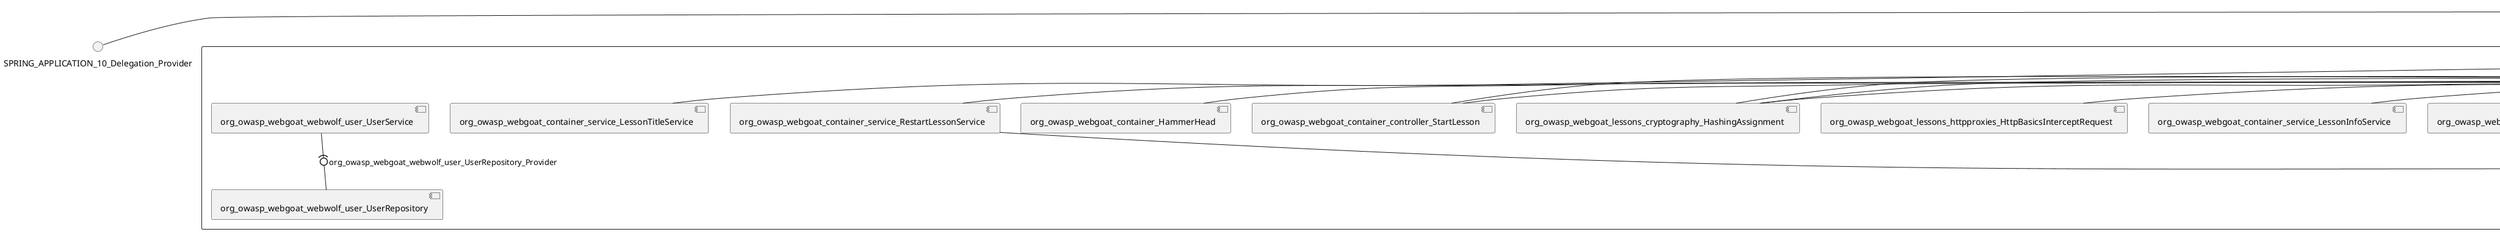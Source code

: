 @startuml
skinparam fixCircleLabelOverlapping true
skinparam componentStyle uml2
() SPRING_APPLICATION_10_Delegation_Provider
() SPRING_APPLICATION_11_Delegation_Provider
() SPRING_APPLICATION_12_Delegation_Provider
() SPRING_APPLICATION_13_Delegation_Provider
() SPRING_APPLICATION_14_Delegation_Provider
() SPRING_APPLICATION_15_Delegation_Provider
() SPRING_APPLICATION_16_Delegation_Provider
() SPRING_APPLICATION_2_Delegation_Provider
() SPRING_APPLICATION_3_Delegation_Provider
() SPRING_APPLICATION_4_Delegation_Provider
() SPRING_APPLICATION_5_Delegation_Provider
() SPRING_APPLICATION_6_Delegation_Provider
() SPRING_APPLICATION_7_Delegation_Provider
() SPRING_APPLICATION_8_Delegation_Provider
() SPRING_APPLICATION_9_Delegation_Provider
() SPRING_APPLICATION_BypassRestrictions_FieldRestrictions_POST_Delegation_Provider
() SPRING_APPLICATION_BypassRestrictions_frontendValidation_POST_Delegation_Provider
() SPRING_APPLICATION_ChromeDevTools_dummy_POST_Delegation_Provider
() SPRING_APPLICATION_ChromeDevTools_network_POST_Delegation_Provider
() SPRING_APPLICATION_CrossSiteScriptingStored_stored_xss_POST_Delegation_Provider
() SPRING_APPLICATION_CrossSiteScriptingStored_stored_xss_follow_up_POST_Delegation_Provider
() SPRING_APPLICATION_CrossSiteScripting_attack1_POST_Delegation_Provider
() SPRING_APPLICATION_CrossSiteScripting_attack3_POST_Delegation_Provider
() SPRING_APPLICATION_CrossSiteScripting_attack4_POST_Delegation_Provider
() SPRING_APPLICATION_CrossSiteScripting_attack5a_GET_Delegation_Provider
() SPRING_APPLICATION_CrossSiteScripting_attack6a_POST_Delegation_Provider
() SPRING_APPLICATION_CrossSiteScripting_dom_follow_up_POST_Delegation_Provider
() SPRING_APPLICATION_CrossSiteScripting_phone_home_xss_POST_Delegation_Provider
() SPRING_APPLICATION_CrossSiteScripting_quiz_GET_POST_Delegation_Provider
() SPRING_APPLICATION_Delegation_Provider
() SPRING_APPLICATION_GET_10_Delegation_Provider
() SPRING_APPLICATION_GET_11_Delegation_Provider
() SPRING_APPLICATION_GET_2_Delegation_Provider
() SPRING_APPLICATION_GET_3_Delegation_Provider
() SPRING_APPLICATION_GET_4_Delegation_Provider
() SPRING_APPLICATION_GET_5_Delegation_Provider
() SPRING_APPLICATION_GET_6_Delegation_Provider
() SPRING_APPLICATION_GET_7_Delegation_Provider
() SPRING_APPLICATION_GET_8_Delegation_Provider
() SPRING_APPLICATION_GET_9_Delegation_Provider
() SPRING_APPLICATION_GET_Delegation_Provider
() SPRING_APPLICATION_HtmlTampering_task_POST_Delegation_Provider
() SPRING_APPLICATION_HttpBasics_attack1_POST_Delegation_Provider
() SPRING_APPLICATION_HttpBasics_attack2_POST_Delegation_Provider
() SPRING_APPLICATION_IDOR_diff_attributes_POST_Delegation_Provider
() SPRING_APPLICATION_IDOR_login_POST_Delegation_Provider
() SPRING_APPLICATION_IDOR_profile_alt_path_POST_Delegation_Provider
() SPRING_APPLICATION_InsecureDeserialization_task_POST_Delegation_Provider
() SPRING_APPLICATION_InsecureLogin_Delegation_Provider
() SPRING_APPLICATION_JWT_decode_POST_Delegation_Provider
() SPRING_APPLICATION_JWT_jku_Delegation_Provider
() SPRING_APPLICATION_JWT_kid_Delegation_Provider
() SPRING_APPLICATION_JWT_quiz_GET_POST_Delegation_Provider
() SPRING_APPLICATION_JWT_refresh_Delegation_Provider
() SPRING_APPLICATION_JWT_secret_POST_Delegation_Provider
() SPRING_APPLICATION_JWT_votings_Delegation_Provider
() SPRING_APPLICATION_LogSpoofing_log_bleeding_POST_Delegation_Provider
() SPRING_APPLICATION_LogSpoofing_log_spoofing_POST_Delegation_Provider
() SPRING_APPLICATION_POST_10_Delegation_Provider
() SPRING_APPLICATION_POST_11_Delegation_Provider
() SPRING_APPLICATION_POST_12_Delegation_Provider
() SPRING_APPLICATION_POST_13_Delegation_Provider
() SPRING_APPLICATION_POST_14_Delegation_Provider
() SPRING_APPLICATION_POST_15_Delegation_Provider
() SPRING_APPLICATION_POST_16_Delegation_Provider
() SPRING_APPLICATION_POST_17_Delegation_Provider
() SPRING_APPLICATION_POST_18_Delegation_Provider
() SPRING_APPLICATION_POST_2_Delegation_Provider
() SPRING_APPLICATION_POST_3_Delegation_Provider
() SPRING_APPLICATION_POST_4_Delegation_Provider
() SPRING_APPLICATION_POST_5_Delegation_Provider
() SPRING_APPLICATION_POST_6_Delegation_Provider
() SPRING_APPLICATION_POST_7_Delegation_Provider
() SPRING_APPLICATION_POST_8_Delegation_Provider
() SPRING_APPLICATION_POST_9_Delegation_Provider
() SPRING_APPLICATION_POST_Delegation_Provider
() SPRING_APPLICATION_PUT_Delegation_Provider
() SPRING_APPLICATION_PasswordReset_ForgotPassword_create_password_reset_link_POST_Delegation_Provider
() SPRING_APPLICATION_PasswordReset_SecurityQuestions_POST_Delegation_Provider
() SPRING_APPLICATION_PasswordReset_reset_Delegation_Provider
() SPRING_APPLICATION_PasswordReset_simple_mail_reset_POST_Delegation_Provider
() SPRING_APPLICATION_PathTraversal_profile_picture_GET_Delegation_Provider
() SPRING_APPLICATION_PathTraversal_profile_picture_fix_GET_Delegation_Provider
() SPRING_APPLICATION_PathTraversal_profile_upload_POST_Delegation_Provider
() SPRING_APPLICATION_PathTraversal_profile_upload_fix_POST_Delegation_Provider
() SPRING_APPLICATION_PathTraversal_profile_upload_remove_user_input_POST_Delegation_Provider
() SPRING_APPLICATION_PathTraversal_random_POST_Delegation_Provider
() SPRING_APPLICATION_PathTraversal_random_picture_GET_Delegation_Provider
() SPRING_APPLICATION_PathTraversal_zip_slip_Delegation_Provider
() SPRING_APPLICATION_SSRF_task1_POST_Delegation_Provider
() SPRING_APPLICATION_SSRF_task2_POST_Delegation_Provider
() SPRING_APPLICATION_SecurePasswords_assignment_POST_Delegation_Provider
() SPRING_APPLICATION_SqlInjectionAdvanced_attack6a_POST_Delegation_Provider
() SPRING_APPLICATION_SqlInjectionAdvanced_attack6b_POST_Delegation_Provider
() SPRING_APPLICATION_SqlInjectionAdvanced_challenge_Login_POST_Delegation_Provider
() SPRING_APPLICATION_SqlInjectionAdvanced_challenge_PUT_Delegation_Provider
() SPRING_APPLICATION_SqlInjectionAdvanced_quiz_GET_POST_Delegation_Provider
() SPRING_APPLICATION_SqlInjectionMitigations_attack10a_POST_Delegation_Provider
() SPRING_APPLICATION_SqlInjectionMitigations_attack10b_POST_Delegation_Provider
() SPRING_APPLICATION_SqlInjectionMitigations_attack12a_POST_Delegation_Provider
() SPRING_APPLICATION_SqlInjectionMitigations_servers_GET_Delegation_Provider
() SPRING_APPLICATION_SqlInjection_assignment5a_POST_Delegation_Provider
() SPRING_APPLICATION_SqlInjection_assignment5b_POST_Delegation_Provider
() SPRING_APPLICATION_SqlInjection_attack10_POST_Delegation_Provider
() SPRING_APPLICATION_SqlInjection_attack2_POST_Delegation_Provider
() SPRING_APPLICATION_SqlInjection_attack3_POST_Delegation_Provider
() SPRING_APPLICATION_SqlInjection_attack4_POST_Delegation_Provider
() SPRING_APPLICATION_SqlInjection_attack5_POST_Delegation_Provider
() SPRING_APPLICATION_SqlInjection_attack8_POST_Delegation_Provider
() SPRING_APPLICATION_SqlInjection_attack9_POST_Delegation_Provider
() SPRING_APPLICATION_SqlOnlyInputValidationOnKeywords_attack_POST_Delegation_Provider
() SPRING_APPLICATION_SqlOnlyInputValidation_attack_POST_Delegation_Provider
() SPRING_APPLICATION_VulnerableComponents_attack1_POST_Delegation_Provider
() SPRING_APPLICATION_WebWolf_GET_Delegation_Provider
() SPRING_APPLICATION_WebWolf_landing_Delegation_Provider
() SPRING_APPLICATION_WebWolf_mail_Delegation_Provider
() SPRING_APPLICATION_challenge_1_POST_Delegation_Provider
() SPRING_APPLICATION_challenge_5_POST_Delegation_Provider
() SPRING_APPLICATION_challenge_7_Delegation_Provider
() SPRING_APPLICATION_challenge_8_Delegation_Provider
() SPRING_APPLICATION_challenge_logo_Delegation_Provider
() SPRING_APPLICATION_cia_quiz_GET_POST_Delegation_Provider
() SPRING_APPLICATION_clientSideFiltering_attack1_POST_Delegation_Provider
() SPRING_APPLICATION_clientSideFiltering_challenge_store_coupons_GET_Delegation_Provider
() SPRING_APPLICATION_clientSideFiltering_getItForFree_POST_Delegation_Provider
() SPRING_APPLICATION_clientSideFiltering_salaries_GET_Delegation_Provider
() SPRING_APPLICATION_crypto_encoding_basic_auth_POST_Delegation_Provider
() SPRING_APPLICATION_crypto_encoding_xor_POST_Delegation_Provider
() SPRING_APPLICATION_crypto_hashing_POST_Delegation_Provider
() SPRING_APPLICATION_crypto_secure_defaults_POST_Delegation_Provider
() SPRING_APPLICATION_crypto_signing_verify_POST_Delegation_Provider
() SPRING_APPLICATION_csrf_feedback_message_POST_Delegation_Provider
() SPRING_APPLICATION_csrf_review_POST_Delegation_Provider
() SPRING_APPLICATION_files_GET_Delegation_Provider
() SPRING_APPLICATION_fileupload_POST_Delegation_Provider
() SPRING_APPLICATION_jwt_Delegation_Provider
() SPRING_APPLICATION_landing_Delegation_Provider
() SPRING_APPLICATION_lesson_template_Delegation_Provider
() SPRING_APPLICATION_login_oauth_mvc_GET_Delegation_Provider
() SPRING_APPLICATION_mail_DELETE_GET_POST_Delegation_Provider
() SPRING_APPLICATION_register_mvc_POST_Delegation_Provider
() SPRING_APPLICATION_registration_GET_Delegation_Provider
() SPRING_APPLICATION_requests_GET_Delegation_Provider
() SPRING_APPLICATION_scoreboard_data_GET_Delegation_Provider
() SPRING_APPLICATION_server_directory_GET_Delegation_Provider
() SPRING_APPLICATION_service_debug_labels_mvc_Delegation_Provider
() SPRING_APPLICATION_service_lessonoverview_mvc_Delegation_Provider
() SPRING_APPLICATION_xxe_comments_GET_Delegation_Provider
rectangle System {
[org_owasp_webgoat_container_HammerHead] [[webgoat-webgoat.repository#_rW5S4ku_Ee-ZwcXTPj5GLw]]
[org_owasp_webgoat_container_WebWolfRedirect] [[webgoat-webgoat.repository#_rW5S4ku_Ee-ZwcXTPj5GLw]]
[org_owasp_webgoat_container_controller_StartLesson] [[webgoat-webgoat.repository#_rW5S4ku_Ee-ZwcXTPj5GLw]]
[org_owasp_webgoat_container_controller_Welcome] [[webgoat-webgoat.repository#_rW5S4ku_Ee-ZwcXTPj5GLw]]
[org_owasp_webgoat_container_i18n_PluginMessages_Provider] [[webgoat-webgoat.repository#_rW5S4ku_Ee-ZwcXTPj5GLw]]
[org_owasp_webgoat_container_report_ReportCardController] [[webgoat-webgoat.repository#_rW5S4ku_Ee-ZwcXTPj5GLw]]
[org_owasp_webgoat_container_service_EnvironmentService] [[webgoat-webgoat.repository#_rW5S4ku_Ee-ZwcXTPj5GLw]]
[org_owasp_webgoat_container_service_HintService] [[webgoat-webgoat.repository#_rW5S4ku_Ee-ZwcXTPj5GLw]]
[org_owasp_webgoat_container_service_LabelDebugService] [[webgoat-webgoat.repository#_rW5S4ku_Ee-ZwcXTPj5GLw]]
[org_owasp_webgoat_container_service_LabelService] [[webgoat-webgoat.repository#_rW5S4ku_Ee-ZwcXTPj5GLw]]
[org_owasp_webgoat_container_service_LessonInfoService] [[webgoat-webgoat.repository#_rW5S4ku_Ee-ZwcXTPj5GLw]]
[org_owasp_webgoat_container_service_LessonMenuService] [[webgoat-webgoat.repository#_rW5S4ku_Ee-ZwcXTPj5GLw]]
[org_owasp_webgoat_container_service_LessonProgressService] [[webgoat-webgoat.repository#_rW5S4ku_Ee-ZwcXTPj5GLw]]
[org_owasp_webgoat_container_service_LessonTitleService] [[webgoat-webgoat.repository#_rW5S4ku_Ee-ZwcXTPj5GLw]]
[org_owasp_webgoat_container_service_RestartLessonService] [[webgoat-webgoat.repository#_rW5S4ku_Ee-ZwcXTPj5GLw]]
[org_owasp_webgoat_container_service_SessionService] [[webgoat-webgoat.repository#_rW5S4ku_Ee-ZwcXTPj5GLw]]
[org_owasp_webgoat_container_session_UserSessionData_Provider] [[webgoat-webgoat.repository#_rW5S4ku_Ee-ZwcXTPj5GLw]]
[org_owasp_webgoat_container_session_WebSession_Provider] [[webgoat-webgoat.repository#_rW5S4ku_Ee-ZwcXTPj5GLw]]
[org_owasp_webgoat_container_users_RegistrationController] [[webgoat-webgoat.repository#_rW5S4ku_Ee-ZwcXTPj5GLw]]
[org_owasp_webgoat_container_users_Scoreboard] [[webgoat-webgoat.repository#_rW5S4ku_Ee-ZwcXTPj5GLw]]
[org_owasp_webgoat_container_users_UserProgressRepository] [[webgoat-webgoat.repository#_rW5S4ku_Ee-ZwcXTPj5GLw]]
[org_owasp_webgoat_container_users_UserRepository] [[webgoat-webgoat.repository#_rW5S4ku_Ee-ZwcXTPj5GLw]]
[org_owasp_webgoat_container_users_UserService] [[webgoat-webgoat.repository#_rW5S4ku_Ee-ZwcXTPj5GLw]]
[org_owasp_webgoat_lessons_authbypass_VerifyAccount] [[webgoat-webgoat.repository#_rW5S4ku_Ee-ZwcXTPj5GLw]]
[org_owasp_webgoat_lessons_bypassrestrictions_BypassRestrictionsFieldRestrictions] [[webgoat-webgoat.repository#_rW5S4ku_Ee-ZwcXTPj5GLw]]
[org_owasp_webgoat_lessons_bypassrestrictions_BypassRestrictionsFrontendValidation] [[webgoat-webgoat.repository#_rW5S4ku_Ee-ZwcXTPj5GLw]]
[org_owasp_webgoat_lessons_challenges_FlagController] [[webgoat-webgoat.repository#_rW5S4ku_Ee-ZwcXTPj5GLw]]
[org_owasp_webgoat_lessons_challenges_challenge1_Assignment1] [[webgoat-webgoat.repository#_rW5S4ku_Ee-ZwcXTPj5GLw]]
[org_owasp_webgoat_lessons_challenges_challenge1_ImageServlet] [[webgoat-webgoat.repository#_rW5S4ku_Ee-ZwcXTPj5GLw]]
[org_owasp_webgoat_lessons_challenges_challenge5_Assignment5] [[webgoat-webgoat.repository#_rW5S4ku_Ee-ZwcXTPj5GLw]]
[org_owasp_webgoat_lessons_challenges_challenge7_Assignment7] [[webgoat-webgoat.repository#_rW5S4ku_Ee-ZwcXTPj5GLw]]
[org_owasp_webgoat_lessons_challenges_challenge8_Assignment8] [[webgoat-webgoat.repository#_rW5S4ku_Ee-ZwcXTPj5GLw]]
[org_owasp_webgoat_lessons_chromedevtools_NetworkDummy] [[webgoat-webgoat.repository#_rW5S4ku_Ee-ZwcXTPj5GLw]]
[org_owasp_webgoat_lessons_chromedevtools_NetworkLesson] [[webgoat-webgoat.repository#_rW5S4ku_Ee-ZwcXTPj5GLw]]
[org_owasp_webgoat_lessons_cia_CIAQuiz] [[webgoat-webgoat.repository#_rW5S4ku_Ee-ZwcXTPj5GLw]]
[org_owasp_webgoat_lessons_clientsidefiltering_ClientSideFilteringAssignment] [[webgoat-webgoat.repository#_rW5S4ku_Ee-ZwcXTPj5GLw]]
[org_owasp_webgoat_lessons_clientsidefiltering_ClientSideFilteringFreeAssignment] [[webgoat-webgoat.repository#_rW5S4ku_Ee-ZwcXTPj5GLw]]
[org_owasp_webgoat_lessons_clientsidefiltering_Salaries] [[webgoat-webgoat.repository#_rW5S4ku_Ee-ZwcXTPj5GLw]]
[org_owasp_webgoat_lessons_clientsidefiltering_ShopEndpoint] [[webgoat-webgoat.repository#_rW5S4ku_Ee-ZwcXTPj5GLw]]
[org_owasp_webgoat_lessons_cryptography_EncodingAssignment] [[webgoat-webgoat.repository#_rW5S4ku_Ee-ZwcXTPj5GLw]]
[org_owasp_webgoat_lessons_cryptography_HashingAssignment] [[webgoat-webgoat.repository#_rW5S4ku_Ee-ZwcXTPj5GLw]]
[org_owasp_webgoat_lessons_cryptography_SecureDefaultsAssignment] [[webgoat-webgoat.repository#_rW5S4ku_Ee-ZwcXTPj5GLw]]
[org_owasp_webgoat_lessons_cryptography_SigningAssignment] [[webgoat-webgoat.repository#_rW5S4ku_Ee-ZwcXTPj5GLw]]
[org_owasp_webgoat_lessons_cryptography_XOREncodingAssignment] [[webgoat-webgoat.repository#_rW5S4ku_Ee-ZwcXTPj5GLw]]
[org_owasp_webgoat_lessons_csrf_CSRFConfirmFlag1] [[webgoat-webgoat.repository#_rW5S4ku_Ee-ZwcXTPj5GLw]]
[org_owasp_webgoat_lessons_csrf_CSRFFeedback] [[webgoat-webgoat.repository#_rW5S4ku_Ee-ZwcXTPj5GLw]]
[org_owasp_webgoat_lessons_csrf_CSRFGetFlag] [[webgoat-webgoat.repository#_rW5S4ku_Ee-ZwcXTPj5GLw]]
[org_owasp_webgoat_lessons_csrf_CSRFLogin] [[webgoat-webgoat.repository#_rW5S4ku_Ee-ZwcXTPj5GLw]]
[org_owasp_webgoat_lessons_csrf_ForgedReviews] [[webgoat-webgoat.repository#_rW5S4ku_Ee-ZwcXTPj5GLw]]
[org_owasp_webgoat_lessons_csrf_ObjectMapper_Provider] [[webgoat-webgoat.repository#_rW5S4ku_Ee-ZwcXTPj5GLw]]
[org_owasp_webgoat_lessons_deserialization_InsecureDeserializationTask] [[webgoat-webgoat.repository#_rW5S4ku_Ee-ZwcXTPj5GLw]]
[org_owasp_webgoat_lessons_hijacksession_HijackSessionAssignment] [[webgoat-webgoat.repository#_rW5S4ku_Ee-ZwcXTPj5GLw]]
[org_owasp_webgoat_lessons_hijacksession_cas_HijackSessionAuthenticationProvider] [[webgoat-webgoat.repository#_rW5S4ku_Ee-ZwcXTPj5GLw]]
[org_owasp_webgoat_lessons_htmltampering_HtmlTamperingTask] [[webgoat-webgoat.repository#_rW5S4ku_Ee-ZwcXTPj5GLw]]
[org_owasp_webgoat_lessons_httpbasics_HttpBasicsLesson] [[webgoat-webgoat.repository#_rW5S4ku_Ee-ZwcXTPj5GLw]]
[org_owasp_webgoat_lessons_httpbasics_HttpBasicsQuiz] [[webgoat-webgoat.repository#_rW5S4ku_Ee-ZwcXTPj5GLw]]
[org_owasp_webgoat_lessons_httpproxies_HttpBasicsInterceptRequest] [[webgoat-webgoat.repository#_rW5S4ku_Ee-ZwcXTPj5GLw]]
[org_owasp_webgoat_lessons_idor_IDORDiffAttributes] [[webgoat-webgoat.repository#_rW5S4ku_Ee-ZwcXTPj5GLw]]
[org_owasp_webgoat_lessons_idor_IDOREditOtherProfile] [[webgoat-webgoat.repository#_rW5S4ku_Ee-ZwcXTPj5GLw]]
[org_owasp_webgoat_lessons_idor_IDORLogin] [[webgoat-webgoat.repository#_rW5S4ku_Ee-ZwcXTPj5GLw]]
[org_owasp_webgoat_lessons_idor_IDORViewOtherProfile] [[webgoat-webgoat.repository#_rW5S4ku_Ee-ZwcXTPj5GLw]]
[org_owasp_webgoat_lessons_idor_IDORViewOwnProfile] [[webgoat-webgoat.repository#_rW5S4ku_Ee-ZwcXTPj5GLw]]
[org_owasp_webgoat_lessons_idor_IDORViewOwnProfileAltUrl] [[webgoat-webgoat.repository#_rW5S4ku_Ee-ZwcXTPj5GLw]]
[org_owasp_webgoat_lessons_insecurelogin_InsecureLoginTask] [[webgoat-webgoat.repository#_rW5S4ku_Ee-ZwcXTPj5GLw]]
[org_owasp_webgoat_lessons_jwt_JWTDecodeEndpoint] [[webgoat-webgoat.repository#_rW5S4ku_Ee-ZwcXTPj5GLw]]
[org_owasp_webgoat_lessons_jwt_JWTQuiz] [[webgoat-webgoat.repository#_rW5S4ku_Ee-ZwcXTPj5GLw]]
[org_owasp_webgoat_lessons_jwt_JWTRefreshEndpoint] [[webgoat-webgoat.repository#_rW5S4ku_Ee-ZwcXTPj5GLw]]
[org_owasp_webgoat_lessons_jwt_JWTSecretKeyEndpoint] [[webgoat-webgoat.repository#_rW5S4ku_Ee-ZwcXTPj5GLw]]
[org_owasp_webgoat_lessons_jwt_JWTVotesEndpoint] [[webgoat-webgoat.repository#_rW5S4ku_Ee-ZwcXTPj5GLw]]
[org_owasp_webgoat_lessons_jwt_claimmisuse_JWTHeaderJKUEndpoint] [[webgoat-webgoat.repository#_rW5S4ku_Ee-ZwcXTPj5GLw]]
[org_owasp_webgoat_lessons_jwt_claimmisuse_JWTHeaderKIDEndpoint] [[webgoat-webgoat.repository#_rW5S4ku_Ee-ZwcXTPj5GLw]]
[org_owasp_webgoat_lessons_lessontemplate_SampleAttack] [[webgoat-webgoat.repository#_rW5S4ku_Ee-ZwcXTPj5GLw]]
[org_owasp_webgoat_lessons_logging_LogBleedingTask] [[webgoat-webgoat.repository#_rW5S4ku_Ee-ZwcXTPj5GLw]]
[org_owasp_webgoat_lessons_logging_LogSpoofingTask] [[webgoat-webgoat.repository#_rW5S4ku_Ee-ZwcXTPj5GLw]]
[org_owasp_webgoat_lessons_missingac_MissingFunctionACHiddenMenus] [[webgoat-webgoat.repository#_rW5S4ku_Ee-ZwcXTPj5GLw]]
[org_owasp_webgoat_lessons_missingac_MissingFunctionACUsers] [[webgoat-webgoat.repository#_rW5S4ku_Ee-ZwcXTPj5GLw]]
[org_owasp_webgoat_lessons_missingac_MissingFunctionACYourHash] [[webgoat-webgoat.repository#_rW5S4ku_Ee-ZwcXTPj5GLw]]
[org_owasp_webgoat_lessons_missingac_MissingFunctionACYourHashAdmin] [[webgoat-webgoat.repository#_rW5S4ku_Ee-ZwcXTPj5GLw]]
[org_owasp_webgoat_lessons_passwordreset_QuestionsAssignment] [[webgoat-webgoat.repository#_rW5S4ku_Ee-ZwcXTPj5GLw]]
[org_owasp_webgoat_lessons_passwordreset_ResetLinkAssignment] [[webgoat-webgoat.repository#_rW5S4ku_Ee-ZwcXTPj5GLw]]
[org_owasp_webgoat_lessons_passwordreset_ResetLinkAssignmentForgotPassword] [[webgoat-webgoat.repository#_rW5S4ku_Ee-ZwcXTPj5GLw]]
[org_owasp_webgoat_lessons_passwordreset_SecurityQuestionAssignment] [[webgoat-webgoat.repository#_rW5S4ku_Ee-ZwcXTPj5GLw]]
[org_owasp_webgoat_lessons_passwordreset_SimpleMailAssignment] [[webgoat-webgoat.repository#_rW5S4ku_Ee-ZwcXTPj5GLw]]
[org_owasp_webgoat_lessons_passwordreset_TriedQuestions] [[webgoat-webgoat.repository#_rW5S4ku_Ee-ZwcXTPj5GLw]]
[org_owasp_webgoat_lessons_pathtraversal_ProfileUpload] [[webgoat-webgoat.repository#_rW5S4ku_Ee-ZwcXTPj5GLw]]
[org_owasp_webgoat_lessons_pathtraversal_ProfileUploadFix] [[webgoat-webgoat.repository#_rW5S4ku_Ee-ZwcXTPj5GLw]]
[org_owasp_webgoat_lessons_pathtraversal_ProfileUploadRemoveUserInput] [[webgoat-webgoat.repository#_rW5S4ku_Ee-ZwcXTPj5GLw]]
[org_owasp_webgoat_lessons_pathtraversal_ProfileUploadRetrieval] [[webgoat-webgoat.repository#_rW5S4ku_Ee-ZwcXTPj5GLw]]
[org_owasp_webgoat_lessons_pathtraversal_ProfileZipSlip] [[webgoat-webgoat.repository#_rW5S4ku_Ee-ZwcXTPj5GLw]]
[org_owasp_webgoat_lessons_securepasswords_SecurePasswordsAssignment] [[webgoat-webgoat.repository#_rW5S4ku_Ee-ZwcXTPj5GLw]]
[org_owasp_webgoat_lessons_spoofcookie_SpoofCookieAssignment] [[webgoat-webgoat.repository#_rW5S4ku_Ee-ZwcXTPj5GLw]]
[org_owasp_webgoat_lessons_sqlinjection_advanced_SqlInjectionChallenge] [[webgoat-webgoat.repository#_rW5S4ku_Ee-ZwcXTPj5GLw]]
[org_owasp_webgoat_lessons_sqlinjection_advanced_SqlInjectionChallengeLogin] [[webgoat-webgoat.repository#_rW5S4ku_Ee-ZwcXTPj5GLw]]
[org_owasp_webgoat_lessons_sqlinjection_advanced_SqlInjectionLesson6a] [[webgoat-webgoat.repository#_rW5S4ku_Ee-ZwcXTPj5GLw]]
[org_owasp_webgoat_lessons_sqlinjection_advanced_SqlInjectionLesson6b] [[webgoat-webgoat.repository#_rW5S4ku_Ee-ZwcXTPj5GLw]]
[org_owasp_webgoat_lessons_sqlinjection_advanced_SqlInjectionQuiz] [[webgoat-webgoat.repository#_rW5S4ku_Ee-ZwcXTPj5GLw]]
[org_owasp_webgoat_lessons_sqlinjection_introduction_SqlInjectionLesson10] [[webgoat-webgoat.repository#_rW5S4ku_Ee-ZwcXTPj5GLw]]
[org_owasp_webgoat_lessons_sqlinjection_introduction_SqlInjectionLesson2] [[webgoat-webgoat.repository#_rW5S4ku_Ee-ZwcXTPj5GLw]]
[org_owasp_webgoat_lessons_sqlinjection_introduction_SqlInjectionLesson3] [[webgoat-webgoat.repository#_rW5S4ku_Ee-ZwcXTPj5GLw]]
[org_owasp_webgoat_lessons_sqlinjection_introduction_SqlInjectionLesson4] [[webgoat-webgoat.repository#_rW5S4ku_Ee-ZwcXTPj5GLw]]
[org_owasp_webgoat_lessons_sqlinjection_introduction_SqlInjectionLesson5] [[webgoat-webgoat.repository#_rW5S4ku_Ee-ZwcXTPj5GLw]]
[org_owasp_webgoat_lessons_sqlinjection_introduction_SqlInjectionLesson5a] [[webgoat-webgoat.repository#_rW5S4ku_Ee-ZwcXTPj5GLw]]
[org_owasp_webgoat_lessons_sqlinjection_introduction_SqlInjectionLesson5b] [[webgoat-webgoat.repository#_rW5S4ku_Ee-ZwcXTPj5GLw]]
[org_owasp_webgoat_lessons_sqlinjection_introduction_SqlInjectionLesson8] [[webgoat-webgoat.repository#_rW5S4ku_Ee-ZwcXTPj5GLw]]
[org_owasp_webgoat_lessons_sqlinjection_introduction_SqlInjectionLesson9] [[webgoat-webgoat.repository#_rW5S4ku_Ee-ZwcXTPj5GLw]]
[org_owasp_webgoat_lessons_sqlinjection_mitigation_Servers] [[webgoat-webgoat.repository#_rW5S4ku_Ee-ZwcXTPj5GLw]]
[org_owasp_webgoat_lessons_sqlinjection_mitigation_SqlInjectionLesson10a] [[webgoat-webgoat.repository#_rW5S4ku_Ee-ZwcXTPj5GLw]]
[org_owasp_webgoat_lessons_sqlinjection_mitigation_SqlInjectionLesson10b] [[webgoat-webgoat.repository#_rW5S4ku_Ee-ZwcXTPj5GLw]]
[org_owasp_webgoat_lessons_sqlinjection_mitigation_SqlInjectionLesson13] [[webgoat-webgoat.repository#_rW5S4ku_Ee-ZwcXTPj5GLw]]
[org_owasp_webgoat_lessons_sqlinjection_mitigation_SqlOnlyInputValidation] [[webgoat-webgoat.repository#_rW5S4ku_Ee-ZwcXTPj5GLw]]
[org_owasp_webgoat_lessons_sqlinjection_mitigation_SqlOnlyInputValidationOnKeywords] [[webgoat-webgoat.repository#_rW5S4ku_Ee-ZwcXTPj5GLw]]
[org_owasp_webgoat_lessons_ssrf_SSRFTask1] [[webgoat-webgoat.repository#_rW5S4ku_Ee-ZwcXTPj5GLw]]
[org_owasp_webgoat_lessons_ssrf_SSRFTask2] [[webgoat-webgoat.repository#_rW5S4ku_Ee-ZwcXTPj5GLw]]
[org_owasp_webgoat_lessons_vulnerablecomponents_VulnerableComponentsLesson] [[webgoat-webgoat.repository#_rW5S4ku_Ee-ZwcXTPj5GLw]]
[org_owasp_webgoat_lessons_webwolfintroduction_LandingAssignment] [[webgoat-webgoat.repository#_rW5S4ku_Ee-ZwcXTPj5GLw]]
[org_owasp_webgoat_lessons_webwolfintroduction_MailAssignment] [[webgoat-webgoat.repository#_rW5S4ku_Ee-ZwcXTPj5GLw]]
[org_owasp_webgoat_lessons_xss_CrossSiteScriptingLesson1] [[webgoat-webgoat.repository#_rW5S4ku_Ee-ZwcXTPj5GLw]]
[org_owasp_webgoat_lessons_xss_CrossSiteScriptingLesson3] [[webgoat-webgoat.repository#_rW5S4ku_Ee-ZwcXTPj5GLw]]
[org_owasp_webgoat_lessons_xss_CrossSiteScriptingLesson4] [[webgoat-webgoat.repository#_rW5S4ku_Ee-ZwcXTPj5GLw]]
[org_owasp_webgoat_lessons_xss_CrossSiteScriptingLesson5a] [[webgoat-webgoat.repository#_rW5S4ku_Ee-ZwcXTPj5GLw]]
[org_owasp_webgoat_lessons_xss_CrossSiteScriptingLesson6a] [[webgoat-webgoat.repository#_rW5S4ku_Ee-ZwcXTPj5GLw]]
[org_owasp_webgoat_lessons_xss_CrossSiteScriptingQuiz] [[webgoat-webgoat.repository#_rW5S4ku_Ee-ZwcXTPj5GLw]]
[org_owasp_webgoat_lessons_xss_DOMCrossSiteScripting] [[webgoat-webgoat.repository#_rW5S4ku_Ee-ZwcXTPj5GLw]]
[org_owasp_webgoat_lessons_xss_DOMCrossSiteScriptingVerifier] [[webgoat-webgoat.repository#_rW5S4ku_Ee-ZwcXTPj5GLw]]
[org_owasp_webgoat_lessons_xss_stored_StoredCrossSiteScriptingVerifier] [[webgoat-webgoat.repository#_rW5S4ku_Ee-ZwcXTPj5GLw]]
[org_owasp_webgoat_lessons_xss_stored_StoredXssComments] [[webgoat-webgoat.repository#_rW5S4ku_Ee-ZwcXTPj5GLw]]
[org_owasp_webgoat_lessons_xxe_BlindSendFileAssignment] [[webgoat-webgoat.repository#_rW5S4ku_Ee-ZwcXTPj5GLw]]
[org_owasp_webgoat_lessons_xxe_CommentsCache] [[webgoat-webgoat.repository#_rW5S4ku_Ee-ZwcXTPj5GLw]]
[org_owasp_webgoat_lessons_xxe_CommentsEndpoint] [[webgoat-webgoat.repository#_rW5S4ku_Ee-ZwcXTPj5GLw]]
[org_owasp_webgoat_lessons_xxe_ContentTypeAssignment] [[webgoat-webgoat.repository#_rW5S4ku_Ee-ZwcXTPj5GLw]]
[org_owasp_webgoat_lessons_xxe_SimpleXXE] [[webgoat-webgoat.repository#_rW5S4ku_Ee-ZwcXTPj5GLw]]
[org_owasp_webgoat_webwolf_FileServer] [[webgoat-webgoat.repository#_rW5S4ku_Ee-ZwcXTPj5GLw]]
[org_owasp_webgoat_webwolf_jwt_JWTController] [[webgoat-webgoat.repository#_rW5S4ku_Ee-ZwcXTPj5GLw]]
[org_owasp_webgoat_webwolf_mailbox_MailboxController] [[webgoat-webgoat.repository#_rW5S4ku_Ee-ZwcXTPj5GLw]]
[org_owasp_webgoat_webwolf_mailbox_MailboxRepository] [[webgoat-webgoat.repository#_rW5S4ku_Ee-ZwcXTPj5GLw]]
[org_owasp_webgoat_webwolf_requests_LandingPage] [[webgoat-webgoat.repository#_rW5S4ku_Ee-ZwcXTPj5GLw]]
[org_owasp_webgoat_webwolf_requests_Requests] [[webgoat-webgoat.repository#_rW5S4ku_Ee-ZwcXTPj5GLw]]
[org_owasp_webgoat_webwolf_user_UserRepository] [[webgoat-webgoat.repository#_rW5S4ku_Ee-ZwcXTPj5GLw]]
[org_owasp_webgoat_webwolf_user_UserService] [[webgoat-webgoat.repository#_rW5S4ku_Ee-ZwcXTPj5GLw]]
port SPRING_APPLICATION_10_Provider
SPRING_APPLICATION_10_Delegation_Provider - SPRING_APPLICATION_10_Provider
SPRING_APPLICATION_10_Provider - [org_owasp_webgoat_lessons_xxe_SimpleXXE]
port SPRING_APPLICATION_11_Provider
SPRING_APPLICATION_11_Delegation_Provider - SPRING_APPLICATION_11_Provider
SPRING_APPLICATION_11_Provider - [org_owasp_webgoat_container_controller_StartLesson]
port SPRING_APPLICATION_12_Provider
SPRING_APPLICATION_12_Delegation_Provider - SPRING_APPLICATION_12_Provider
SPRING_APPLICATION_12_Provider - [org_owasp_webgoat_container_service_LessonTitleService]
port SPRING_APPLICATION_13_Provider
SPRING_APPLICATION_13_Delegation_Provider - SPRING_APPLICATION_13_Provider
SPRING_APPLICATION_13_Provider - [org_owasp_webgoat_lessons_cryptography_HashingAssignment]
port SPRING_APPLICATION_14_Provider
SPRING_APPLICATION_14_Delegation_Provider - SPRING_APPLICATION_14_Provider
SPRING_APPLICATION_14_Provider - [org_owasp_webgoat_lessons_cryptography_SigningAssignment]
port SPRING_APPLICATION_15_Provider
SPRING_APPLICATION_15_Delegation_Provider - SPRING_APPLICATION_15_Provider
SPRING_APPLICATION_15_Provider - [org_owasp_webgoat_container_service_RestartLessonService]
port SPRING_APPLICATION_16_Provider
SPRING_APPLICATION_16_Delegation_Provider - SPRING_APPLICATION_16_Provider
SPRING_APPLICATION_16_Provider - [org_owasp_webgoat_container_HammerHead]
port SPRING_APPLICATION_2_Provider
SPRING_APPLICATION_2_Delegation_Provider - SPRING_APPLICATION_2_Provider
SPRING_APPLICATION_2_Provider - [org_owasp_webgoat_container_service_LabelDebugService]
port SPRING_APPLICATION_3_Provider
SPRING_APPLICATION_3_Delegation_Provider - SPRING_APPLICATION_3_Provider
SPRING_APPLICATION_3_Provider - [org_owasp_webgoat_lessons_cryptography_HashingAssignment]
port SPRING_APPLICATION_4_Provider
SPRING_APPLICATION_4_Delegation_Provider - SPRING_APPLICATION_4_Provider
SPRING_APPLICATION_4_Provider - [org_owasp_webgoat_lessons_httpproxies_HttpBasicsInterceptRequest]
port SPRING_APPLICATION_5_Provider
SPRING_APPLICATION_5_Delegation_Provider - SPRING_APPLICATION_5_Provider
SPRING_APPLICATION_5_Provider - [org_owasp_webgoat_lessons_jwt_JWTSecretKeyEndpoint]
port SPRING_APPLICATION_6_Provider
SPRING_APPLICATION_6_Delegation_Provider - SPRING_APPLICATION_6_Provider
SPRING_APPLICATION_6_Provider - [org_owasp_webgoat_container_service_LessonInfoService]
port SPRING_APPLICATION_7_Provider
SPRING_APPLICATION_7_Delegation_Provider - SPRING_APPLICATION_7_Provider
SPRING_APPLICATION_7_Provider - [org_owasp_webgoat_container_controller_StartLesson]
port SPRING_APPLICATION_8_Provider
SPRING_APPLICATION_8_Delegation_Provider - SPRING_APPLICATION_8_Provider
SPRING_APPLICATION_8_Provider - [org_owasp_webgoat_webwolf_FileServer]
port SPRING_APPLICATION_9_Provider
SPRING_APPLICATION_9_Delegation_Provider - SPRING_APPLICATION_9_Provider
SPRING_APPLICATION_9_Provider - [org_owasp_webgoat_container_service_LessonMenuService]
port SPRING_APPLICATION_BypassRestrictions_FieldRestrictions_POST_Provider
SPRING_APPLICATION_BypassRestrictions_FieldRestrictions_POST_Delegation_Provider - SPRING_APPLICATION_BypassRestrictions_FieldRestrictions_POST_Provider
SPRING_APPLICATION_BypassRestrictions_FieldRestrictions_POST_Provider - [org_owasp_webgoat_lessons_bypassrestrictions_BypassRestrictionsFieldRestrictions]
port SPRING_APPLICATION_BypassRestrictions_frontendValidation_POST_Provider
SPRING_APPLICATION_BypassRestrictions_frontendValidation_POST_Delegation_Provider - SPRING_APPLICATION_BypassRestrictions_frontendValidation_POST_Provider
SPRING_APPLICATION_BypassRestrictions_frontendValidation_POST_Provider - [org_owasp_webgoat_lessons_bypassrestrictions_BypassRestrictionsFrontendValidation]
port SPRING_APPLICATION_ChromeDevTools_dummy_POST_Provider
SPRING_APPLICATION_ChromeDevTools_dummy_POST_Delegation_Provider - SPRING_APPLICATION_ChromeDevTools_dummy_POST_Provider
SPRING_APPLICATION_ChromeDevTools_dummy_POST_Provider - [org_owasp_webgoat_lessons_chromedevtools_NetworkDummy]
port SPRING_APPLICATION_ChromeDevTools_network_POST_Provider
SPRING_APPLICATION_ChromeDevTools_network_POST_Delegation_Provider - SPRING_APPLICATION_ChromeDevTools_network_POST_Provider
SPRING_APPLICATION_ChromeDevTools_network_POST_Provider - [org_owasp_webgoat_lessons_chromedevtools_NetworkLesson]
port SPRING_APPLICATION_CrossSiteScriptingStored_stored_xss_POST_Provider
SPRING_APPLICATION_CrossSiteScriptingStored_stored_xss_POST_Delegation_Provider - SPRING_APPLICATION_CrossSiteScriptingStored_stored_xss_POST_Provider
SPRING_APPLICATION_CrossSiteScriptingStored_stored_xss_POST_Provider - [org_owasp_webgoat_lessons_xss_stored_StoredXssComments]
port SPRING_APPLICATION_CrossSiteScriptingStored_stored_xss_follow_up_POST_Provider
SPRING_APPLICATION_CrossSiteScriptingStored_stored_xss_follow_up_POST_Delegation_Provider - SPRING_APPLICATION_CrossSiteScriptingStored_stored_xss_follow_up_POST_Provider
SPRING_APPLICATION_CrossSiteScriptingStored_stored_xss_follow_up_POST_Provider - [org_owasp_webgoat_lessons_xss_stored_StoredCrossSiteScriptingVerifier]
port SPRING_APPLICATION_CrossSiteScripting_attack1_POST_Provider
SPRING_APPLICATION_CrossSiteScripting_attack1_POST_Delegation_Provider - SPRING_APPLICATION_CrossSiteScripting_attack1_POST_Provider
SPRING_APPLICATION_CrossSiteScripting_attack1_POST_Provider - [org_owasp_webgoat_lessons_xss_CrossSiteScriptingLesson1]
port SPRING_APPLICATION_CrossSiteScripting_attack3_POST_Provider
SPRING_APPLICATION_CrossSiteScripting_attack3_POST_Delegation_Provider - SPRING_APPLICATION_CrossSiteScripting_attack3_POST_Provider
SPRING_APPLICATION_CrossSiteScripting_attack3_POST_Provider - [org_owasp_webgoat_lessons_xss_CrossSiteScriptingLesson3]
port SPRING_APPLICATION_CrossSiteScripting_attack4_POST_Provider
SPRING_APPLICATION_CrossSiteScripting_attack4_POST_Delegation_Provider - SPRING_APPLICATION_CrossSiteScripting_attack4_POST_Provider
SPRING_APPLICATION_CrossSiteScripting_attack4_POST_Provider - [org_owasp_webgoat_lessons_xss_CrossSiteScriptingLesson4]
port SPRING_APPLICATION_CrossSiteScripting_attack5a_GET_Provider
SPRING_APPLICATION_CrossSiteScripting_attack5a_GET_Delegation_Provider - SPRING_APPLICATION_CrossSiteScripting_attack5a_GET_Provider
SPRING_APPLICATION_CrossSiteScripting_attack5a_GET_Provider - [org_owasp_webgoat_lessons_xss_CrossSiteScriptingLesson5a]
port SPRING_APPLICATION_CrossSiteScripting_attack6a_POST_Provider
SPRING_APPLICATION_CrossSiteScripting_attack6a_POST_Delegation_Provider - SPRING_APPLICATION_CrossSiteScripting_attack6a_POST_Provider
SPRING_APPLICATION_CrossSiteScripting_attack6a_POST_Provider - [org_owasp_webgoat_lessons_xss_CrossSiteScriptingLesson6a]
port SPRING_APPLICATION_CrossSiteScripting_dom_follow_up_POST_Provider
SPRING_APPLICATION_CrossSiteScripting_dom_follow_up_POST_Delegation_Provider - SPRING_APPLICATION_CrossSiteScripting_dom_follow_up_POST_Provider
SPRING_APPLICATION_CrossSiteScripting_dom_follow_up_POST_Provider - [org_owasp_webgoat_lessons_xss_DOMCrossSiteScriptingVerifier]
port SPRING_APPLICATION_CrossSiteScripting_phone_home_xss_POST_Provider
SPRING_APPLICATION_CrossSiteScripting_phone_home_xss_POST_Delegation_Provider - SPRING_APPLICATION_CrossSiteScripting_phone_home_xss_POST_Provider
SPRING_APPLICATION_CrossSiteScripting_phone_home_xss_POST_Provider - [org_owasp_webgoat_lessons_xss_DOMCrossSiteScripting]
port SPRING_APPLICATION_CrossSiteScripting_quiz_GET_POST_Provider
SPRING_APPLICATION_CrossSiteScripting_quiz_GET_POST_Delegation_Provider - SPRING_APPLICATION_CrossSiteScripting_quiz_GET_POST_Provider
SPRING_APPLICATION_CrossSiteScripting_quiz_GET_POST_Provider - [org_owasp_webgoat_lessons_xss_CrossSiteScriptingQuiz]
port SPRING_APPLICATION_Provider
SPRING_APPLICATION_Delegation_Provider - SPRING_APPLICATION_Provider
SPRING_APPLICATION_Provider - [org_owasp_webgoat_container_service_SessionService]
port SPRING_APPLICATION_GET_10_Provider
SPRING_APPLICATION_GET_10_Delegation_Provider - SPRING_APPLICATION_GET_10_Provider
SPRING_APPLICATION_GET_10_Provider - [org_owasp_webgoat_lessons_idor_IDORViewOwnProfile]
port SPRING_APPLICATION_GET_11_Provider
SPRING_APPLICATION_GET_11_Delegation_Provider - SPRING_APPLICATION_GET_11_Provider
SPRING_APPLICATION_GET_11_Provider - [org_owasp_webgoat_container_controller_Welcome]
port SPRING_APPLICATION_GET_2_Provider
SPRING_APPLICATION_GET_2_Delegation_Provider - SPRING_APPLICATION_GET_2_Provider
SPRING_APPLICATION_GET_2_Provider - [org_owasp_webgoat_container_service_HintService]
port SPRING_APPLICATION_GET_3_Provider
SPRING_APPLICATION_GET_3_Delegation_Provider - SPRING_APPLICATION_GET_3_Provider
SPRING_APPLICATION_GET_3_Provider - [org_owasp_webgoat_lessons_xss_stored_StoredXssComments]
port SPRING_APPLICATION_GET_4_Provider
SPRING_APPLICATION_GET_4_Delegation_Provider - SPRING_APPLICATION_GET_4_Provider
SPRING_APPLICATION_GET_4_Provider - [org_owasp_webgoat_lessons_missingac_MissingFunctionACUsers]
port SPRING_APPLICATION_GET_5_Provider
SPRING_APPLICATION_GET_5_Delegation_Provider - SPRING_APPLICATION_GET_5_Provider
SPRING_APPLICATION_GET_5_Provider - [org_owasp_webgoat_container_service_LabelService]
port SPRING_APPLICATION_GET_6_Provider
SPRING_APPLICATION_GET_6_Delegation_Provider - SPRING_APPLICATION_GET_6_Provider
SPRING_APPLICATION_GET_6_Provider - [org_owasp_webgoat_lessons_spoofcookie_SpoofCookieAssignment]
port SPRING_APPLICATION_GET_7_Provider
SPRING_APPLICATION_GET_7_Delegation_Provider - SPRING_APPLICATION_GET_7_Provider
SPRING_APPLICATION_GET_7_Provider - [org_owasp_webgoat_container_report_ReportCardController]
port SPRING_APPLICATION_GET_8_Provider
SPRING_APPLICATION_GET_8_Delegation_Provider - SPRING_APPLICATION_GET_8_Provider
SPRING_APPLICATION_GET_8_Provider - [org_owasp_webgoat_lessons_cryptography_EncodingAssignment]
port SPRING_APPLICATION_GET_9_Provider
SPRING_APPLICATION_GET_9_Delegation_Provider - SPRING_APPLICATION_GET_9_Provider
SPRING_APPLICATION_GET_9_Provider - [org_owasp_webgoat_lessons_csrf_ForgedReviews]
port SPRING_APPLICATION_GET_Provider
SPRING_APPLICATION_GET_Delegation_Provider - SPRING_APPLICATION_GET_Provider
SPRING_APPLICATION_GET_Provider - [org_owasp_webgoat_lessons_idor_IDORViewOtherProfile]
port SPRING_APPLICATION_HtmlTampering_task_POST_Provider
SPRING_APPLICATION_HtmlTampering_task_POST_Delegation_Provider - SPRING_APPLICATION_HtmlTampering_task_POST_Provider
SPRING_APPLICATION_HtmlTampering_task_POST_Provider - [org_owasp_webgoat_lessons_htmltampering_HtmlTamperingTask]
port SPRING_APPLICATION_HttpBasics_attack1_POST_Provider
SPRING_APPLICATION_HttpBasics_attack1_POST_Delegation_Provider - SPRING_APPLICATION_HttpBasics_attack1_POST_Provider
SPRING_APPLICATION_HttpBasics_attack1_POST_Provider - [org_owasp_webgoat_lessons_httpbasics_HttpBasicsLesson]
port SPRING_APPLICATION_HttpBasics_attack2_POST_Provider
SPRING_APPLICATION_HttpBasics_attack2_POST_Delegation_Provider - SPRING_APPLICATION_HttpBasics_attack2_POST_Provider
SPRING_APPLICATION_HttpBasics_attack2_POST_Provider - [org_owasp_webgoat_lessons_httpbasics_HttpBasicsQuiz]
port SPRING_APPLICATION_IDOR_diff_attributes_POST_Provider
SPRING_APPLICATION_IDOR_diff_attributes_POST_Delegation_Provider - SPRING_APPLICATION_IDOR_diff_attributes_POST_Provider
SPRING_APPLICATION_IDOR_diff_attributes_POST_Provider - [org_owasp_webgoat_lessons_idor_IDORDiffAttributes]
port SPRING_APPLICATION_IDOR_login_POST_Provider
SPRING_APPLICATION_IDOR_login_POST_Delegation_Provider - SPRING_APPLICATION_IDOR_login_POST_Provider
SPRING_APPLICATION_IDOR_login_POST_Provider - [org_owasp_webgoat_lessons_idor_IDORLogin]
port SPRING_APPLICATION_IDOR_profile_alt_path_POST_Provider
SPRING_APPLICATION_IDOR_profile_alt_path_POST_Delegation_Provider - SPRING_APPLICATION_IDOR_profile_alt_path_POST_Provider
SPRING_APPLICATION_IDOR_profile_alt_path_POST_Provider - [org_owasp_webgoat_lessons_idor_IDORViewOwnProfileAltUrl]
port SPRING_APPLICATION_InsecureDeserialization_task_POST_Provider
SPRING_APPLICATION_InsecureDeserialization_task_POST_Delegation_Provider - SPRING_APPLICATION_InsecureDeserialization_task_POST_Provider
SPRING_APPLICATION_InsecureDeserialization_task_POST_Provider - [org_owasp_webgoat_lessons_deserialization_InsecureDeserializationTask]
port SPRING_APPLICATION_InsecureLogin_Provider
SPRING_APPLICATION_InsecureLogin_Delegation_Provider - SPRING_APPLICATION_InsecureLogin_Provider
SPRING_APPLICATION_InsecureLogin_Provider - [org_owasp_webgoat_lessons_insecurelogin_InsecureLoginTask]
port SPRING_APPLICATION_JWT_decode_POST_Provider
SPRING_APPLICATION_JWT_decode_POST_Delegation_Provider - SPRING_APPLICATION_JWT_decode_POST_Provider
SPRING_APPLICATION_JWT_decode_POST_Provider - [org_owasp_webgoat_lessons_jwt_JWTDecodeEndpoint]
port SPRING_APPLICATION_JWT_jku_Provider
SPRING_APPLICATION_JWT_jku_Delegation_Provider - SPRING_APPLICATION_JWT_jku_Provider
SPRING_APPLICATION_JWT_jku_Provider - [org_owasp_webgoat_lessons_jwt_claimmisuse_JWTHeaderJKUEndpoint]
port SPRING_APPLICATION_JWT_kid_Provider
SPRING_APPLICATION_JWT_kid_Delegation_Provider - SPRING_APPLICATION_JWT_kid_Provider
SPRING_APPLICATION_JWT_kid_Provider - [org_owasp_webgoat_lessons_jwt_claimmisuse_JWTHeaderKIDEndpoint]
port SPRING_APPLICATION_JWT_quiz_GET_POST_Provider
SPRING_APPLICATION_JWT_quiz_GET_POST_Delegation_Provider - SPRING_APPLICATION_JWT_quiz_GET_POST_Provider
SPRING_APPLICATION_JWT_quiz_GET_POST_Provider - [org_owasp_webgoat_lessons_jwt_JWTQuiz]
port SPRING_APPLICATION_JWT_refresh_Provider
SPRING_APPLICATION_JWT_refresh_Delegation_Provider - SPRING_APPLICATION_JWT_refresh_Provider
SPRING_APPLICATION_JWT_refresh_Provider - [org_owasp_webgoat_lessons_jwt_JWTRefreshEndpoint]
port SPRING_APPLICATION_JWT_secret_POST_Provider
SPRING_APPLICATION_JWT_secret_POST_Delegation_Provider - SPRING_APPLICATION_JWT_secret_POST_Provider
SPRING_APPLICATION_JWT_secret_POST_Provider - [org_owasp_webgoat_lessons_jwt_JWTSecretKeyEndpoint]
port SPRING_APPLICATION_JWT_votings_Provider
SPRING_APPLICATION_JWT_votings_Delegation_Provider - SPRING_APPLICATION_JWT_votings_Provider
SPRING_APPLICATION_JWT_votings_Provider - [org_owasp_webgoat_lessons_jwt_JWTVotesEndpoint]
port SPRING_APPLICATION_LogSpoofing_log_bleeding_POST_Provider
SPRING_APPLICATION_LogSpoofing_log_bleeding_POST_Delegation_Provider - SPRING_APPLICATION_LogSpoofing_log_bleeding_POST_Provider
SPRING_APPLICATION_LogSpoofing_log_bleeding_POST_Provider - [org_owasp_webgoat_lessons_logging_LogBleedingTask]
port SPRING_APPLICATION_LogSpoofing_log_spoofing_POST_Provider
SPRING_APPLICATION_LogSpoofing_log_spoofing_POST_Delegation_Provider - SPRING_APPLICATION_LogSpoofing_log_spoofing_POST_Provider
SPRING_APPLICATION_LogSpoofing_log_spoofing_POST_Provider - [org_owasp_webgoat_lessons_logging_LogSpoofingTask]
port SPRING_APPLICATION_POST_10_Provider
SPRING_APPLICATION_POST_10_Delegation_Provider - SPRING_APPLICATION_POST_10_Provider
SPRING_APPLICATION_POST_10_Provider - [org_owasp_webgoat_lessons_missingac_MissingFunctionACYourHashAdmin]
port SPRING_APPLICATION_POST_11_Provider
SPRING_APPLICATION_POST_11_Delegation_Provider - SPRING_APPLICATION_POST_11_Provider
SPRING_APPLICATION_POST_11_Provider - [org_owasp_webgoat_lessons_chromedevtools_NetworkLesson]
port SPRING_APPLICATION_POST_12_Provider
SPRING_APPLICATION_POST_12_Delegation_Provider - SPRING_APPLICATION_POST_12_Provider
SPRING_APPLICATION_POST_12_Provider - [org_owasp_webgoat_lessons_csrf_CSRFLogin]
port SPRING_APPLICATION_POST_13_Provider
SPRING_APPLICATION_POST_13_Delegation_Provider - SPRING_APPLICATION_POST_13_Provider
SPRING_APPLICATION_POST_13_Provider - [org_owasp_webgoat_lessons_passwordreset_QuestionsAssignment]
port SPRING_APPLICATION_POST_14_Provider
SPRING_APPLICATION_POST_14_Delegation_Provider - SPRING_APPLICATION_POST_14_Provider
SPRING_APPLICATION_POST_14_Provider - [org_owasp_webgoat_lessons_xxe_BlindSendFileAssignment]
port SPRING_APPLICATION_POST_15_Provider
SPRING_APPLICATION_POST_15_Delegation_Provider - SPRING_APPLICATION_POST_15_Provider
SPRING_APPLICATION_POST_15_Provider - [org_owasp_webgoat_lessons_csrf_CSRFGetFlag]
port SPRING_APPLICATION_POST_16_Provider
SPRING_APPLICATION_POST_16_Delegation_Provider - SPRING_APPLICATION_POST_16_Provider
SPRING_APPLICATION_POST_16_Provider - [org_owasp_webgoat_lessons_hijacksession_HijackSessionAssignment]
port SPRING_APPLICATION_POST_17_Provider
SPRING_APPLICATION_POST_17_Delegation_Provider - SPRING_APPLICATION_POST_17_Provider
SPRING_APPLICATION_POST_17_Provider - [org_owasp_webgoat_lessons_challenges_FlagController]
port SPRING_APPLICATION_POST_18_Provider
SPRING_APPLICATION_POST_18_Delegation_Provider - SPRING_APPLICATION_POST_18_Provider
SPRING_APPLICATION_POST_18_Provider - [org_owasp_webgoat_lessons_xxe_SimpleXXE]
port SPRING_APPLICATION_POST_2_Provider
SPRING_APPLICATION_POST_2_Delegation_Provider - SPRING_APPLICATION_POST_2_Provider
SPRING_APPLICATION_POST_2_Provider - [org_owasp_webgoat_lessons_spoofcookie_SpoofCookieAssignment]
port SPRING_APPLICATION_POST_3_Provider
SPRING_APPLICATION_POST_3_Delegation_Provider - SPRING_APPLICATION_POST_3_Provider
SPRING_APPLICATION_POST_3_Provider - [org_owasp_webgoat_lessons_missingac_MissingFunctionACHiddenMenus]
port SPRING_APPLICATION_POST_4_Provider
SPRING_APPLICATION_POST_4_Delegation_Provider - SPRING_APPLICATION_POST_4_Provider
SPRING_APPLICATION_POST_4_Provider - [org_owasp_webgoat_lessons_missingac_MissingFunctionACUsers]
port SPRING_APPLICATION_POST_5_Provider
SPRING_APPLICATION_POST_5_Delegation_Provider - SPRING_APPLICATION_POST_5_Provider
SPRING_APPLICATION_POST_5_Provider - [org_owasp_webgoat_lessons_authbypass_VerifyAccount]
port SPRING_APPLICATION_POST_6_Provider
SPRING_APPLICATION_POST_6_Delegation_Provider - SPRING_APPLICATION_POST_6_Provider
SPRING_APPLICATION_POST_6_Provider - [org_owasp_webgoat_lessons_xxe_ContentTypeAssignment]
port SPRING_APPLICATION_POST_7_Provider
SPRING_APPLICATION_POST_7_Delegation_Provider - SPRING_APPLICATION_POST_7_Provider
SPRING_APPLICATION_POST_7_Provider - [org_owasp_webgoat_lessons_csrf_CSRFConfirmFlag1]
port SPRING_APPLICATION_POST_8_Provider
SPRING_APPLICATION_POST_8_Delegation_Provider - SPRING_APPLICATION_POST_8_Provider
SPRING_APPLICATION_POST_8_Provider - [org_owasp_webgoat_lessons_csrf_CSRFFeedback]
port SPRING_APPLICATION_POST_9_Provider
SPRING_APPLICATION_POST_9_Delegation_Provider - SPRING_APPLICATION_POST_9_Provider
SPRING_APPLICATION_POST_9_Provider - [org_owasp_webgoat_lessons_missingac_MissingFunctionACYourHash]
port SPRING_APPLICATION_POST_Provider
SPRING_APPLICATION_POST_Delegation_Provider - SPRING_APPLICATION_POST_Provider
SPRING_APPLICATION_POST_Provider - [org_owasp_webgoat_lessons_passwordreset_SimpleMailAssignment]
port SPRING_APPLICATION_PUT_Provider
SPRING_APPLICATION_PUT_Delegation_Provider - SPRING_APPLICATION_PUT_Provider
SPRING_APPLICATION_PUT_Provider - [org_owasp_webgoat_lessons_idor_IDOREditOtherProfile]
port SPRING_APPLICATION_PasswordReset_ForgotPassword_create_password_reset_link_POST_Provider
SPRING_APPLICATION_PasswordReset_ForgotPassword_create_password_reset_link_POST_Delegation_Provider - SPRING_APPLICATION_PasswordReset_ForgotPassword_create_password_reset_link_POST_Provider
SPRING_APPLICATION_PasswordReset_ForgotPassword_create_password_reset_link_POST_Provider - [org_owasp_webgoat_lessons_passwordreset_ResetLinkAssignmentForgotPassword]
port SPRING_APPLICATION_PasswordReset_SecurityQuestions_POST_Provider
SPRING_APPLICATION_PasswordReset_SecurityQuestions_POST_Delegation_Provider - SPRING_APPLICATION_PasswordReset_SecurityQuestions_POST_Provider
SPRING_APPLICATION_PasswordReset_SecurityQuestions_POST_Provider - [org_owasp_webgoat_lessons_passwordreset_SecurityQuestionAssignment]
port SPRING_APPLICATION_PasswordReset_reset_Provider
SPRING_APPLICATION_PasswordReset_reset_Delegation_Provider - SPRING_APPLICATION_PasswordReset_reset_Provider
SPRING_APPLICATION_PasswordReset_reset_Provider - [org_owasp_webgoat_lessons_passwordreset_ResetLinkAssignment]
port SPRING_APPLICATION_PasswordReset_simple_mail_reset_POST_Provider
SPRING_APPLICATION_PasswordReset_simple_mail_reset_POST_Delegation_Provider - SPRING_APPLICATION_PasswordReset_simple_mail_reset_POST_Provider
SPRING_APPLICATION_PasswordReset_simple_mail_reset_POST_Provider - [org_owasp_webgoat_lessons_passwordreset_SimpleMailAssignment]
port SPRING_APPLICATION_PathTraversal_profile_picture_GET_Provider
SPRING_APPLICATION_PathTraversal_profile_picture_GET_Delegation_Provider - SPRING_APPLICATION_PathTraversal_profile_picture_GET_Provider
SPRING_APPLICATION_PathTraversal_profile_picture_GET_Provider - [org_owasp_webgoat_lessons_pathtraversal_ProfileUpload]
port SPRING_APPLICATION_PathTraversal_profile_picture_fix_GET_Provider
SPRING_APPLICATION_PathTraversal_profile_picture_fix_GET_Delegation_Provider - SPRING_APPLICATION_PathTraversal_profile_picture_fix_GET_Provider
SPRING_APPLICATION_PathTraversal_profile_picture_fix_GET_Provider - [org_owasp_webgoat_lessons_pathtraversal_ProfileUploadFix]
port SPRING_APPLICATION_PathTraversal_profile_upload_POST_Provider
SPRING_APPLICATION_PathTraversal_profile_upload_POST_Delegation_Provider - SPRING_APPLICATION_PathTraversal_profile_upload_POST_Provider
SPRING_APPLICATION_PathTraversal_profile_upload_POST_Provider - [org_owasp_webgoat_lessons_pathtraversal_ProfileUpload]
port SPRING_APPLICATION_PathTraversal_profile_upload_fix_POST_Provider
SPRING_APPLICATION_PathTraversal_profile_upload_fix_POST_Delegation_Provider - SPRING_APPLICATION_PathTraversal_profile_upload_fix_POST_Provider
SPRING_APPLICATION_PathTraversal_profile_upload_fix_POST_Provider - [org_owasp_webgoat_lessons_pathtraversal_ProfileUploadFix]
port SPRING_APPLICATION_PathTraversal_profile_upload_remove_user_input_POST_Provider
SPRING_APPLICATION_PathTraversal_profile_upload_remove_user_input_POST_Delegation_Provider - SPRING_APPLICATION_PathTraversal_profile_upload_remove_user_input_POST_Provider
SPRING_APPLICATION_PathTraversal_profile_upload_remove_user_input_POST_Provider - [org_owasp_webgoat_lessons_pathtraversal_ProfileUploadRemoveUserInput]
port SPRING_APPLICATION_PathTraversal_random_POST_Provider
SPRING_APPLICATION_PathTraversal_random_POST_Delegation_Provider - SPRING_APPLICATION_PathTraversal_random_POST_Provider
SPRING_APPLICATION_PathTraversal_random_POST_Provider - [org_owasp_webgoat_lessons_pathtraversal_ProfileUploadRetrieval]
port SPRING_APPLICATION_PathTraversal_random_picture_GET_Provider
SPRING_APPLICATION_PathTraversal_random_picture_GET_Delegation_Provider - SPRING_APPLICATION_PathTraversal_random_picture_GET_Provider
SPRING_APPLICATION_PathTraversal_random_picture_GET_Provider - [org_owasp_webgoat_lessons_pathtraversal_ProfileUploadRetrieval]
port SPRING_APPLICATION_PathTraversal_zip_slip_Provider
SPRING_APPLICATION_PathTraversal_zip_slip_Delegation_Provider - SPRING_APPLICATION_PathTraversal_zip_slip_Provider
SPRING_APPLICATION_PathTraversal_zip_slip_Provider - [org_owasp_webgoat_lessons_pathtraversal_ProfileZipSlip]
port SPRING_APPLICATION_SSRF_task1_POST_Provider
SPRING_APPLICATION_SSRF_task1_POST_Delegation_Provider - SPRING_APPLICATION_SSRF_task1_POST_Provider
SPRING_APPLICATION_SSRF_task1_POST_Provider - [org_owasp_webgoat_lessons_ssrf_SSRFTask1]
port SPRING_APPLICATION_SSRF_task2_POST_Provider
SPRING_APPLICATION_SSRF_task2_POST_Delegation_Provider - SPRING_APPLICATION_SSRF_task2_POST_Provider
SPRING_APPLICATION_SSRF_task2_POST_Provider - [org_owasp_webgoat_lessons_ssrf_SSRFTask2]
port SPRING_APPLICATION_SecurePasswords_assignment_POST_Provider
SPRING_APPLICATION_SecurePasswords_assignment_POST_Delegation_Provider - SPRING_APPLICATION_SecurePasswords_assignment_POST_Provider
SPRING_APPLICATION_SecurePasswords_assignment_POST_Provider - [org_owasp_webgoat_lessons_securepasswords_SecurePasswordsAssignment]
port SPRING_APPLICATION_SqlInjectionAdvanced_attack6a_POST_Provider
SPRING_APPLICATION_SqlInjectionAdvanced_attack6a_POST_Delegation_Provider - SPRING_APPLICATION_SqlInjectionAdvanced_attack6a_POST_Provider
SPRING_APPLICATION_SqlInjectionAdvanced_attack6a_POST_Provider - [org_owasp_webgoat_lessons_sqlinjection_advanced_SqlInjectionLesson6a]
port SPRING_APPLICATION_SqlInjectionAdvanced_attack6b_POST_Provider
SPRING_APPLICATION_SqlInjectionAdvanced_attack6b_POST_Delegation_Provider - SPRING_APPLICATION_SqlInjectionAdvanced_attack6b_POST_Provider
SPRING_APPLICATION_SqlInjectionAdvanced_attack6b_POST_Provider - [org_owasp_webgoat_lessons_sqlinjection_advanced_SqlInjectionLesson6b]
port SPRING_APPLICATION_SqlInjectionAdvanced_challenge_Login_POST_Provider
SPRING_APPLICATION_SqlInjectionAdvanced_challenge_Login_POST_Delegation_Provider - SPRING_APPLICATION_SqlInjectionAdvanced_challenge_Login_POST_Provider
SPRING_APPLICATION_SqlInjectionAdvanced_challenge_Login_POST_Provider - [org_owasp_webgoat_lessons_sqlinjection_advanced_SqlInjectionChallengeLogin]
port SPRING_APPLICATION_SqlInjectionAdvanced_challenge_PUT_Provider
SPRING_APPLICATION_SqlInjectionAdvanced_challenge_PUT_Delegation_Provider - SPRING_APPLICATION_SqlInjectionAdvanced_challenge_PUT_Provider
SPRING_APPLICATION_SqlInjectionAdvanced_challenge_PUT_Provider - [org_owasp_webgoat_lessons_sqlinjection_advanced_SqlInjectionChallenge]
port SPRING_APPLICATION_SqlInjectionAdvanced_quiz_GET_POST_Provider
SPRING_APPLICATION_SqlInjectionAdvanced_quiz_GET_POST_Delegation_Provider - SPRING_APPLICATION_SqlInjectionAdvanced_quiz_GET_POST_Provider
SPRING_APPLICATION_SqlInjectionAdvanced_quiz_GET_POST_Provider - [org_owasp_webgoat_lessons_sqlinjection_advanced_SqlInjectionQuiz]
port SPRING_APPLICATION_SqlInjectionMitigations_attack10a_POST_Provider
SPRING_APPLICATION_SqlInjectionMitigations_attack10a_POST_Delegation_Provider - SPRING_APPLICATION_SqlInjectionMitigations_attack10a_POST_Provider
SPRING_APPLICATION_SqlInjectionMitigations_attack10a_POST_Provider - [org_owasp_webgoat_lessons_sqlinjection_mitigation_SqlInjectionLesson10a]
port SPRING_APPLICATION_SqlInjectionMitigations_attack10b_POST_Provider
SPRING_APPLICATION_SqlInjectionMitigations_attack10b_POST_Delegation_Provider - SPRING_APPLICATION_SqlInjectionMitigations_attack10b_POST_Provider
SPRING_APPLICATION_SqlInjectionMitigations_attack10b_POST_Provider - [org_owasp_webgoat_lessons_sqlinjection_mitigation_SqlInjectionLesson10b]
port SPRING_APPLICATION_SqlInjectionMitigations_attack12a_POST_Provider
SPRING_APPLICATION_SqlInjectionMitigations_attack12a_POST_Delegation_Provider - SPRING_APPLICATION_SqlInjectionMitigations_attack12a_POST_Provider
SPRING_APPLICATION_SqlInjectionMitigations_attack12a_POST_Provider - [org_owasp_webgoat_lessons_sqlinjection_mitigation_SqlInjectionLesson13]
port SPRING_APPLICATION_SqlInjectionMitigations_servers_GET_Provider
SPRING_APPLICATION_SqlInjectionMitigations_servers_GET_Delegation_Provider - SPRING_APPLICATION_SqlInjectionMitigations_servers_GET_Provider
SPRING_APPLICATION_SqlInjectionMitigations_servers_GET_Provider - [org_owasp_webgoat_lessons_sqlinjection_mitigation_Servers]
port SPRING_APPLICATION_SqlInjection_assignment5a_POST_Provider
SPRING_APPLICATION_SqlInjection_assignment5a_POST_Delegation_Provider - SPRING_APPLICATION_SqlInjection_assignment5a_POST_Provider
SPRING_APPLICATION_SqlInjection_assignment5a_POST_Provider - [org_owasp_webgoat_lessons_sqlinjection_introduction_SqlInjectionLesson5a]
port SPRING_APPLICATION_SqlInjection_assignment5b_POST_Provider
SPRING_APPLICATION_SqlInjection_assignment5b_POST_Delegation_Provider - SPRING_APPLICATION_SqlInjection_assignment5b_POST_Provider
SPRING_APPLICATION_SqlInjection_assignment5b_POST_Provider - [org_owasp_webgoat_lessons_sqlinjection_introduction_SqlInjectionLesson5b]
port SPRING_APPLICATION_SqlInjection_attack10_POST_Provider
SPRING_APPLICATION_SqlInjection_attack10_POST_Delegation_Provider - SPRING_APPLICATION_SqlInjection_attack10_POST_Provider
SPRING_APPLICATION_SqlInjection_attack10_POST_Provider - [org_owasp_webgoat_lessons_sqlinjection_introduction_SqlInjectionLesson10]
port SPRING_APPLICATION_SqlInjection_attack2_POST_Provider
SPRING_APPLICATION_SqlInjection_attack2_POST_Delegation_Provider - SPRING_APPLICATION_SqlInjection_attack2_POST_Provider
SPRING_APPLICATION_SqlInjection_attack2_POST_Provider - [org_owasp_webgoat_lessons_sqlinjection_introduction_SqlInjectionLesson2]
port SPRING_APPLICATION_SqlInjection_attack3_POST_Provider
SPRING_APPLICATION_SqlInjection_attack3_POST_Delegation_Provider - SPRING_APPLICATION_SqlInjection_attack3_POST_Provider
SPRING_APPLICATION_SqlInjection_attack3_POST_Provider - [org_owasp_webgoat_lessons_sqlinjection_introduction_SqlInjectionLesson3]
port SPRING_APPLICATION_SqlInjection_attack4_POST_Provider
SPRING_APPLICATION_SqlInjection_attack4_POST_Delegation_Provider - SPRING_APPLICATION_SqlInjection_attack4_POST_Provider
SPRING_APPLICATION_SqlInjection_attack4_POST_Provider - [org_owasp_webgoat_lessons_sqlinjection_introduction_SqlInjectionLesson4]
port SPRING_APPLICATION_SqlInjection_attack5_POST_Provider
SPRING_APPLICATION_SqlInjection_attack5_POST_Delegation_Provider - SPRING_APPLICATION_SqlInjection_attack5_POST_Provider
SPRING_APPLICATION_SqlInjection_attack5_POST_Provider - [org_owasp_webgoat_lessons_sqlinjection_introduction_SqlInjectionLesson5]
port SPRING_APPLICATION_SqlInjection_attack8_POST_Provider
SPRING_APPLICATION_SqlInjection_attack8_POST_Delegation_Provider - SPRING_APPLICATION_SqlInjection_attack8_POST_Provider
SPRING_APPLICATION_SqlInjection_attack8_POST_Provider - [org_owasp_webgoat_lessons_sqlinjection_introduction_SqlInjectionLesson8]
port SPRING_APPLICATION_SqlInjection_attack9_POST_Provider
SPRING_APPLICATION_SqlInjection_attack9_POST_Delegation_Provider - SPRING_APPLICATION_SqlInjection_attack9_POST_Provider
SPRING_APPLICATION_SqlInjection_attack9_POST_Provider - [org_owasp_webgoat_lessons_sqlinjection_introduction_SqlInjectionLesson9]
port SPRING_APPLICATION_SqlOnlyInputValidationOnKeywords_attack_POST_Provider
SPRING_APPLICATION_SqlOnlyInputValidationOnKeywords_attack_POST_Delegation_Provider - SPRING_APPLICATION_SqlOnlyInputValidationOnKeywords_attack_POST_Provider
SPRING_APPLICATION_SqlOnlyInputValidationOnKeywords_attack_POST_Provider - [org_owasp_webgoat_lessons_sqlinjection_mitigation_SqlOnlyInputValidationOnKeywords]
port SPRING_APPLICATION_SqlOnlyInputValidation_attack_POST_Provider
SPRING_APPLICATION_SqlOnlyInputValidation_attack_POST_Delegation_Provider - SPRING_APPLICATION_SqlOnlyInputValidation_attack_POST_Provider
SPRING_APPLICATION_SqlOnlyInputValidation_attack_POST_Provider - [org_owasp_webgoat_lessons_sqlinjection_mitigation_SqlOnlyInputValidation]
port SPRING_APPLICATION_VulnerableComponents_attack1_POST_Provider
SPRING_APPLICATION_VulnerableComponents_attack1_POST_Delegation_Provider - SPRING_APPLICATION_VulnerableComponents_attack1_POST_Provider
SPRING_APPLICATION_VulnerableComponents_attack1_POST_Provider - [org_owasp_webgoat_lessons_vulnerablecomponents_VulnerableComponentsLesson]
port SPRING_APPLICATION_WebWolf_GET_Provider
SPRING_APPLICATION_WebWolf_GET_Delegation_Provider - SPRING_APPLICATION_WebWolf_GET_Provider
SPRING_APPLICATION_WebWolf_GET_Provider - [org_owasp_webgoat_container_WebWolfRedirect]
port SPRING_APPLICATION_WebWolf_landing_Provider
SPRING_APPLICATION_WebWolf_landing_Delegation_Provider - SPRING_APPLICATION_WebWolf_landing_Provider
SPRING_APPLICATION_WebWolf_landing_Provider - [org_owasp_webgoat_lessons_webwolfintroduction_LandingAssignment]
port SPRING_APPLICATION_WebWolf_mail_Provider
SPRING_APPLICATION_WebWolf_mail_Delegation_Provider - SPRING_APPLICATION_WebWolf_mail_Provider
SPRING_APPLICATION_WebWolf_mail_Provider - [org_owasp_webgoat_lessons_webwolfintroduction_MailAssignment]
port SPRING_APPLICATION_challenge_1_POST_Provider
SPRING_APPLICATION_challenge_1_POST_Delegation_Provider - SPRING_APPLICATION_challenge_1_POST_Provider
SPRING_APPLICATION_challenge_1_POST_Provider - [org_owasp_webgoat_lessons_challenges_challenge1_Assignment1]
port SPRING_APPLICATION_challenge_5_POST_Provider
SPRING_APPLICATION_challenge_5_POST_Delegation_Provider - SPRING_APPLICATION_challenge_5_POST_Provider
SPRING_APPLICATION_challenge_5_POST_Provider - [org_owasp_webgoat_lessons_challenges_challenge5_Assignment5]
port SPRING_APPLICATION_challenge_7_Provider
SPRING_APPLICATION_challenge_7_Delegation_Provider - SPRING_APPLICATION_challenge_7_Provider
SPRING_APPLICATION_challenge_7_Provider - [org_owasp_webgoat_lessons_challenges_challenge7_Assignment7]
port SPRING_APPLICATION_challenge_8_Provider
SPRING_APPLICATION_challenge_8_Delegation_Provider - SPRING_APPLICATION_challenge_8_Provider
SPRING_APPLICATION_challenge_8_Provider - [org_owasp_webgoat_lessons_challenges_challenge8_Assignment8]
port SPRING_APPLICATION_challenge_logo_Provider
SPRING_APPLICATION_challenge_logo_Delegation_Provider - SPRING_APPLICATION_challenge_logo_Provider
SPRING_APPLICATION_challenge_logo_Provider - [org_owasp_webgoat_lessons_challenges_challenge1_ImageServlet]
port SPRING_APPLICATION_cia_quiz_GET_POST_Provider
SPRING_APPLICATION_cia_quiz_GET_POST_Delegation_Provider - SPRING_APPLICATION_cia_quiz_GET_POST_Provider
SPRING_APPLICATION_cia_quiz_GET_POST_Provider - [org_owasp_webgoat_lessons_cia_CIAQuiz]
port SPRING_APPLICATION_clientSideFiltering_attack1_POST_Provider
SPRING_APPLICATION_clientSideFiltering_attack1_POST_Delegation_Provider - SPRING_APPLICATION_clientSideFiltering_attack1_POST_Provider
SPRING_APPLICATION_clientSideFiltering_attack1_POST_Provider - [org_owasp_webgoat_lessons_clientsidefiltering_ClientSideFilteringAssignment]
port SPRING_APPLICATION_clientSideFiltering_challenge_store_coupons_GET_Provider
SPRING_APPLICATION_clientSideFiltering_challenge_store_coupons_GET_Delegation_Provider - SPRING_APPLICATION_clientSideFiltering_challenge_store_coupons_GET_Provider
SPRING_APPLICATION_clientSideFiltering_challenge_store_coupons_GET_Provider - [org_owasp_webgoat_lessons_clientsidefiltering_ShopEndpoint]
port SPRING_APPLICATION_clientSideFiltering_getItForFree_POST_Provider
SPRING_APPLICATION_clientSideFiltering_getItForFree_POST_Delegation_Provider - SPRING_APPLICATION_clientSideFiltering_getItForFree_POST_Provider
SPRING_APPLICATION_clientSideFiltering_getItForFree_POST_Provider - [org_owasp_webgoat_lessons_clientsidefiltering_ClientSideFilteringFreeAssignment]
port SPRING_APPLICATION_clientSideFiltering_salaries_GET_Provider
SPRING_APPLICATION_clientSideFiltering_salaries_GET_Delegation_Provider - SPRING_APPLICATION_clientSideFiltering_salaries_GET_Provider
SPRING_APPLICATION_clientSideFiltering_salaries_GET_Provider - [org_owasp_webgoat_lessons_clientsidefiltering_Salaries]
port SPRING_APPLICATION_crypto_encoding_basic_auth_POST_Provider
SPRING_APPLICATION_crypto_encoding_basic_auth_POST_Delegation_Provider - SPRING_APPLICATION_crypto_encoding_basic_auth_POST_Provider
SPRING_APPLICATION_crypto_encoding_basic_auth_POST_Provider - [org_owasp_webgoat_lessons_cryptography_EncodingAssignment]
port SPRING_APPLICATION_crypto_encoding_xor_POST_Provider
SPRING_APPLICATION_crypto_encoding_xor_POST_Delegation_Provider - SPRING_APPLICATION_crypto_encoding_xor_POST_Provider
SPRING_APPLICATION_crypto_encoding_xor_POST_Provider - [org_owasp_webgoat_lessons_cryptography_XOREncodingAssignment]
port SPRING_APPLICATION_crypto_hashing_POST_Provider
SPRING_APPLICATION_crypto_hashing_POST_Delegation_Provider - SPRING_APPLICATION_crypto_hashing_POST_Provider
SPRING_APPLICATION_crypto_hashing_POST_Provider - [org_owasp_webgoat_lessons_cryptography_HashingAssignment]
port SPRING_APPLICATION_crypto_secure_defaults_POST_Provider
SPRING_APPLICATION_crypto_secure_defaults_POST_Delegation_Provider - SPRING_APPLICATION_crypto_secure_defaults_POST_Provider
SPRING_APPLICATION_crypto_secure_defaults_POST_Provider - [org_owasp_webgoat_lessons_cryptography_SecureDefaultsAssignment]
port SPRING_APPLICATION_crypto_signing_verify_POST_Provider
SPRING_APPLICATION_crypto_signing_verify_POST_Delegation_Provider - SPRING_APPLICATION_crypto_signing_verify_POST_Provider
SPRING_APPLICATION_crypto_signing_verify_POST_Provider - [org_owasp_webgoat_lessons_cryptography_SigningAssignment]
port SPRING_APPLICATION_csrf_feedback_message_POST_Provider
SPRING_APPLICATION_csrf_feedback_message_POST_Delegation_Provider - SPRING_APPLICATION_csrf_feedback_message_POST_Provider
SPRING_APPLICATION_csrf_feedback_message_POST_Provider - [org_owasp_webgoat_lessons_csrf_CSRFFeedback]
port SPRING_APPLICATION_csrf_review_POST_Provider
SPRING_APPLICATION_csrf_review_POST_Delegation_Provider - SPRING_APPLICATION_csrf_review_POST_Provider
SPRING_APPLICATION_csrf_review_POST_Provider - [org_owasp_webgoat_lessons_csrf_ForgedReviews]
port SPRING_APPLICATION_files_GET_Provider
SPRING_APPLICATION_files_GET_Delegation_Provider - SPRING_APPLICATION_files_GET_Provider
SPRING_APPLICATION_files_GET_Provider - [org_owasp_webgoat_webwolf_FileServer]
port SPRING_APPLICATION_fileupload_POST_Provider
SPRING_APPLICATION_fileupload_POST_Delegation_Provider - SPRING_APPLICATION_fileupload_POST_Provider
SPRING_APPLICATION_fileupload_POST_Provider - [org_owasp_webgoat_webwolf_FileServer]
port SPRING_APPLICATION_jwt_Provider
SPRING_APPLICATION_jwt_Delegation_Provider - SPRING_APPLICATION_jwt_Provider
SPRING_APPLICATION_jwt_Provider - [org_owasp_webgoat_webwolf_jwt_JWTController]
port SPRING_APPLICATION_landing_Provider
SPRING_APPLICATION_landing_Delegation_Provider - SPRING_APPLICATION_landing_Provider
SPRING_APPLICATION_landing_Provider - [org_owasp_webgoat_webwolf_requests_LandingPage]
port SPRING_APPLICATION_lesson_template_Provider
SPRING_APPLICATION_lesson_template_Delegation_Provider - SPRING_APPLICATION_lesson_template_Provider
SPRING_APPLICATION_lesson_template_Provider - [org_owasp_webgoat_lessons_lessontemplate_SampleAttack]
port SPRING_APPLICATION_login_oauth_mvc_GET_Provider
SPRING_APPLICATION_login_oauth_mvc_GET_Delegation_Provider - SPRING_APPLICATION_login_oauth_mvc_GET_Provider
SPRING_APPLICATION_login_oauth_mvc_GET_Provider - [org_owasp_webgoat_container_users_RegistrationController]
port SPRING_APPLICATION_mail_DELETE_GET_POST_Provider
SPRING_APPLICATION_mail_DELETE_GET_POST_Delegation_Provider - SPRING_APPLICATION_mail_DELETE_GET_POST_Provider
SPRING_APPLICATION_mail_DELETE_GET_POST_Provider - [org_owasp_webgoat_webwolf_mailbox_MailboxController]
port SPRING_APPLICATION_register_mvc_POST_Provider
SPRING_APPLICATION_register_mvc_POST_Delegation_Provider - SPRING_APPLICATION_register_mvc_POST_Provider
SPRING_APPLICATION_register_mvc_POST_Provider - [org_owasp_webgoat_container_users_RegistrationController]
port SPRING_APPLICATION_registration_GET_Provider
SPRING_APPLICATION_registration_GET_Delegation_Provider - SPRING_APPLICATION_registration_GET_Provider
SPRING_APPLICATION_registration_GET_Provider - [org_owasp_webgoat_container_users_RegistrationController]
port SPRING_APPLICATION_requests_GET_Provider
SPRING_APPLICATION_requests_GET_Delegation_Provider - SPRING_APPLICATION_requests_GET_Provider
SPRING_APPLICATION_requests_GET_Provider - [org_owasp_webgoat_webwolf_requests_Requests]
port SPRING_APPLICATION_scoreboard_data_GET_Provider
SPRING_APPLICATION_scoreboard_data_GET_Delegation_Provider - SPRING_APPLICATION_scoreboard_data_GET_Provider
SPRING_APPLICATION_scoreboard_data_GET_Provider - [org_owasp_webgoat_container_users_Scoreboard]
port SPRING_APPLICATION_server_directory_GET_Provider
SPRING_APPLICATION_server_directory_GET_Delegation_Provider - SPRING_APPLICATION_server_directory_GET_Provider
SPRING_APPLICATION_server_directory_GET_Provider - [org_owasp_webgoat_container_service_EnvironmentService]
port SPRING_APPLICATION_service_debug_labels_mvc_Provider
SPRING_APPLICATION_service_debug_labels_mvc_Delegation_Provider - SPRING_APPLICATION_service_debug_labels_mvc_Provider
SPRING_APPLICATION_service_debug_labels_mvc_Provider - [org_owasp_webgoat_container_service_LabelDebugService]
port SPRING_APPLICATION_service_lessonoverview_mvc_Provider
SPRING_APPLICATION_service_lessonoverview_mvc_Delegation_Provider - SPRING_APPLICATION_service_lessonoverview_mvc_Provider
SPRING_APPLICATION_service_lessonoverview_mvc_Provider - [org_owasp_webgoat_container_service_LessonProgressService]
port SPRING_APPLICATION_xxe_comments_GET_Provider
SPRING_APPLICATION_xxe_comments_GET_Delegation_Provider - SPRING_APPLICATION_xxe_comments_GET_Provider
SPRING_APPLICATION_xxe_comments_GET_Provider - [org_owasp_webgoat_lessons_xxe_CommentsEndpoint]
[org_owasp_webgoat_lessons_csrf_CSRFGetFlag] -(0- [org_owasp_webgoat_container_i18n_PluginMessages_Provider] : org_owasp_webgoat_container_i18n_PluginMessages_Provider
[org_owasp_webgoat_lessons_idor_IDORViewOwnProfile] -(0- [org_owasp_webgoat_container_session_UserSessionData_Provider] : org_owasp_webgoat_container_session_UserSessionData_Provider
[org_owasp_webgoat_lessons_xss_CrossSiteScriptingLesson5a] -(0- [org_owasp_webgoat_container_session_UserSessionData_Provider] : org_owasp_webgoat_container_session_UserSessionData_Provider
[org_owasp_webgoat_lessons_csrf_CSRFConfirmFlag1] -(0- [org_owasp_webgoat_container_session_UserSessionData_Provider] : org_owasp_webgoat_container_session_UserSessionData_Provider
[org_owasp_webgoat_lessons_idor_IDORViewOwnProfileAltUrl] -(0- [org_owasp_webgoat_container_session_UserSessionData_Provider] : org_owasp_webgoat_container_session_UserSessionData_Provider
[org_owasp_webgoat_lessons_csrf_CSRFFeedback] -(0- [org_owasp_webgoat_container_session_UserSessionData_Provider] : org_owasp_webgoat_container_session_UserSessionData_Provider
[org_owasp_webgoat_lessons_lessontemplate_SampleAttack] -(0- [org_owasp_webgoat_container_session_UserSessionData_Provider] : org_owasp_webgoat_container_session_UserSessionData_Provider
[org_owasp_webgoat_lessons_idor_IDOREditOtherProfile] -(0- [org_owasp_webgoat_container_session_UserSessionData_Provider] : org_owasp_webgoat_container_session_UserSessionData_Provider
[org_owasp_webgoat_lessons_xss_CrossSiteScriptingLesson6a] -(0- [org_owasp_webgoat_container_session_UserSessionData_Provider] : org_owasp_webgoat_container_session_UserSessionData_Provider
[org_owasp_webgoat_lessons_csrf_CSRFGetFlag] -(0- [org_owasp_webgoat_container_session_UserSessionData_Provider] : org_owasp_webgoat_container_session_UserSessionData_Provider
[org_owasp_webgoat_lessons_idor_IDORViewOtherProfile] -(0- [org_owasp_webgoat_container_session_UserSessionData_Provider] : org_owasp_webgoat_container_session_UserSessionData_Provider
[org_owasp_webgoat_lessons_authbypass_VerifyAccount] -(0- [org_owasp_webgoat_container_session_UserSessionData_Provider] : org_owasp_webgoat_container_session_UserSessionData_Provider
[org_owasp_webgoat_lessons_xss_stored_StoredXssComments] -(0- [org_owasp_webgoat_container_session_WebSession_Provider] : org_owasp_webgoat_container_session_WebSession_Provider
[org_owasp_webgoat_lessons_xxe_ContentTypeAssignment] -(0- [org_owasp_webgoat_container_session_WebSession_Provider] : org_owasp_webgoat_container_session_WebSession_Provider
[org_owasp_webgoat_lessons_authbypass_VerifyAccount] -(0- [org_owasp_webgoat_container_session_WebSession_Provider] : org_owasp_webgoat_container_session_WebSession_Provider
[org_owasp_webgoat_lessons_csrf_ForgedReviews] -(0- [org_owasp_webgoat_container_session_WebSession_Provider] : org_owasp_webgoat_container_session_WebSession_Provider
[org_owasp_webgoat_container_users_Scoreboard] -(0- [org_owasp_webgoat_container_users_UserProgressRepository] : org_owasp_webgoat_container_users_UserProgressRepository_Provider
[org_owasp_webgoat_container_service_LessonMenuService] -(0- [org_owasp_webgoat_container_users_UserProgressRepository] : org_owasp_webgoat_container_users_UserProgressRepository_Provider
[org_owasp_webgoat_container_users_UserService] -(0- [org_owasp_webgoat_container_users_UserProgressRepository] : org_owasp_webgoat_container_users_UserProgressRepository_Provider
[org_owasp_webgoat_container_service_RestartLessonService] -(0- [org_owasp_webgoat_container_users_UserProgressRepository] : org_owasp_webgoat_container_users_UserProgressRepository_Provider
[org_owasp_webgoat_container_report_ReportCardController] -(0- [org_owasp_webgoat_container_users_UserProgressRepository] : org_owasp_webgoat_container_users_UserProgressRepository_Provider
[org_owasp_webgoat_lessons_csrf_CSRFLogin] -(0- [org_owasp_webgoat_container_users_UserProgressRepository] : org_owasp_webgoat_container_users_UserProgressRepository_Provider
[org_owasp_webgoat_container_service_LessonProgressService] -(0- [org_owasp_webgoat_container_users_UserProgressRepository] : org_owasp_webgoat_container_users_UserProgressRepository_Provider
[org_owasp_webgoat_container_users_UserService] -(0- [org_owasp_webgoat_container_users_UserRepository] : org_owasp_webgoat_container_users_UserRepository_Provider
[org_owasp_webgoat_container_users_Scoreboard] -(0- [org_owasp_webgoat_container_users_UserRepository] : org_owasp_webgoat_container_users_UserRepository_Provider
[org_owasp_webgoat_lessons_csrf_CSRFFeedback] -(0- [org_owasp_webgoat_lessons_csrf_ObjectMapper_Provider] : org_owasp_webgoat_lessons_csrf_ObjectMapper_Provider
[org_owasp_webgoat_lessons_hijacksession_HijackSessionAssignment] -(0- [org_owasp_webgoat_lessons_hijacksession_cas_HijackSessionAuthenticationProvider] : org_owasp_webgoat_lessons_hijacksession_cas_HijackSessionAuthenticationProvider_Provider
[org_owasp_webgoat_lessons_passwordreset_SecurityQuestionAssignment] -(0- [org_owasp_webgoat_lessons_passwordreset_TriedQuestions] : org_owasp_webgoat_lessons_passwordreset_TriedQuestions_Provider
[org_owasp_webgoat_lessons_xxe_ContentTypeAssignment] -(0- [org_owasp_webgoat_lessons_xxe_CommentsCache] : org_owasp_webgoat_lessons_xxe_CommentsCache_Provider
[org_owasp_webgoat_lessons_xxe_SimpleXXE] -(0- [org_owasp_webgoat_lessons_xxe_CommentsCache] : org_owasp_webgoat_lessons_xxe_CommentsCache_Provider
[org_owasp_webgoat_webwolf_mailbox_MailboxController] -(0- [org_owasp_webgoat_webwolf_mailbox_MailboxRepository] : org_owasp_webgoat_webwolf_mailbox_MailboxRepository_Provider
[org_owasp_webgoat_webwolf_user_UserService] -(0- [org_owasp_webgoat_webwolf_user_UserRepository] : org_owasp_webgoat_webwolf_user_UserRepository_Provider
}

@enduml
